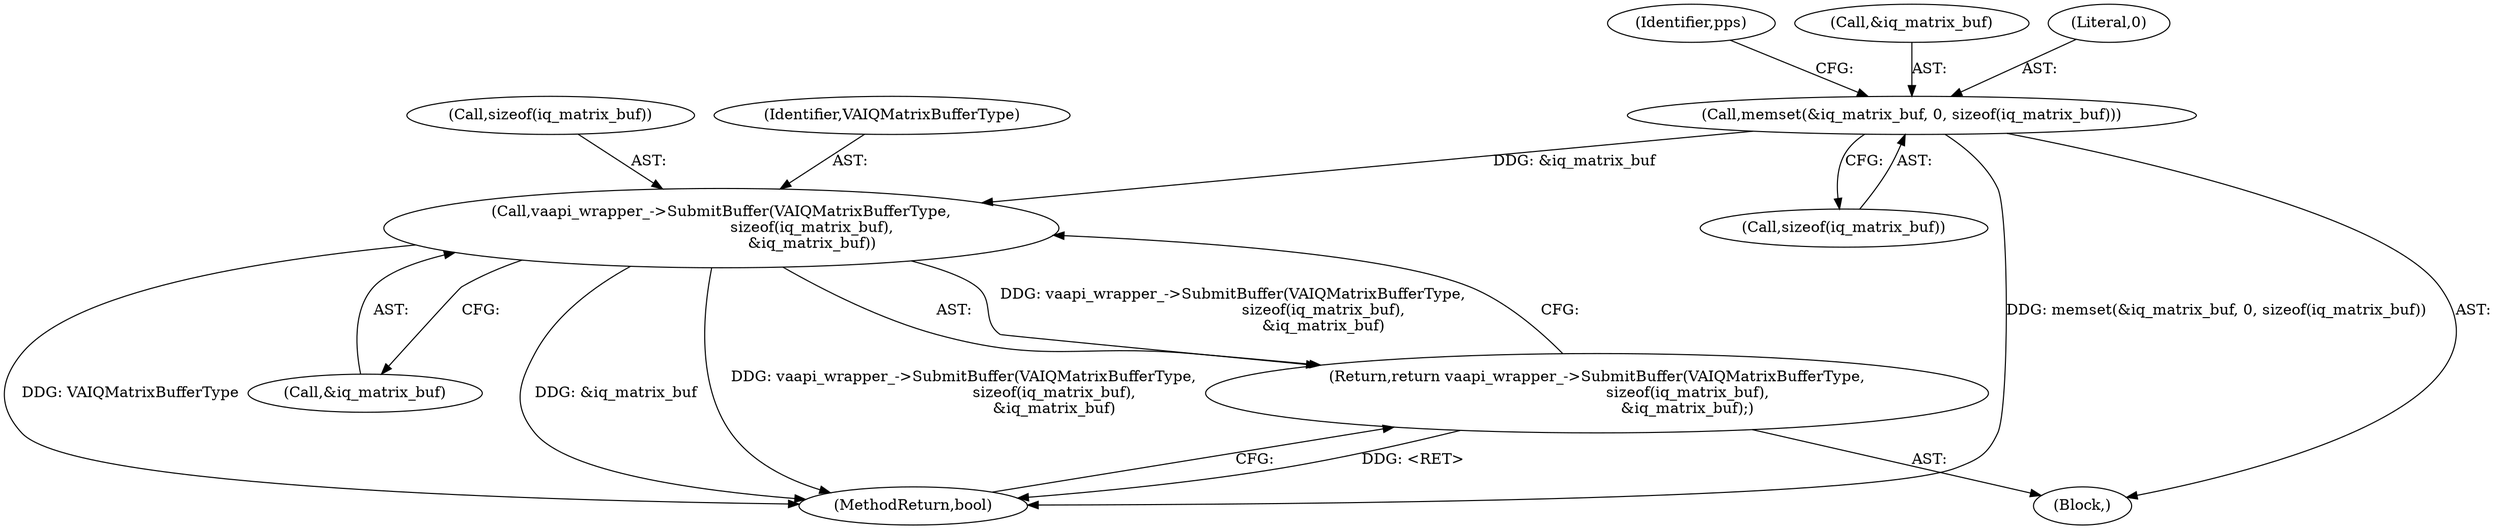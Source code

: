 digraph "0_Chrome_27c68f543e5eba779902447445dfb05ec3f5bf75_4@API" {
"1000276" [label="(Call,memset(&iq_matrix_buf, 0, sizeof(iq_matrix_buf)))"];
"1000434" [label="(Call,vaapi_wrapper_->SubmitBuffer(VAIQMatrixBufferType,\n                                      sizeof(iq_matrix_buf),\n                                      &iq_matrix_buf))"];
"1000433" [label="(Return,return vaapi_wrapper_->SubmitBuffer(VAIQMatrixBufferType,\n                                      sizeof(iq_matrix_buf),\n                                      &iq_matrix_buf);)"];
"1000108" [label="(Block,)"];
"1000433" [label="(Return,return vaapi_wrapper_->SubmitBuffer(VAIQMatrixBufferType,\n                                      sizeof(iq_matrix_buf),\n                                      &iq_matrix_buf);)"];
"1000284" [label="(Identifier,pps)"];
"1000280" [label="(Call,sizeof(iq_matrix_buf))"];
"1000436" [label="(Call,sizeof(iq_matrix_buf))"];
"1000434" [label="(Call,vaapi_wrapper_->SubmitBuffer(VAIQMatrixBufferType,\n                                      sizeof(iq_matrix_buf),\n                                      &iq_matrix_buf))"];
"1000277" [label="(Call,&iq_matrix_buf)"];
"1000276" [label="(Call,memset(&iq_matrix_buf, 0, sizeof(iq_matrix_buf)))"];
"1000440" [label="(MethodReturn,bool)"];
"1000279" [label="(Literal,0)"];
"1000438" [label="(Call,&iq_matrix_buf)"];
"1000435" [label="(Identifier,VAIQMatrixBufferType)"];
"1000276" -> "1000108"  [label="AST: "];
"1000276" -> "1000280"  [label="CFG: "];
"1000277" -> "1000276"  [label="AST: "];
"1000279" -> "1000276"  [label="AST: "];
"1000280" -> "1000276"  [label="AST: "];
"1000284" -> "1000276"  [label="CFG: "];
"1000276" -> "1000440"  [label="DDG: memset(&iq_matrix_buf, 0, sizeof(iq_matrix_buf))"];
"1000276" -> "1000434"  [label="DDG: &iq_matrix_buf"];
"1000434" -> "1000433"  [label="AST: "];
"1000434" -> "1000438"  [label="CFG: "];
"1000435" -> "1000434"  [label="AST: "];
"1000436" -> "1000434"  [label="AST: "];
"1000438" -> "1000434"  [label="AST: "];
"1000433" -> "1000434"  [label="CFG: "];
"1000434" -> "1000440"  [label="DDG: &iq_matrix_buf"];
"1000434" -> "1000440"  [label="DDG: vaapi_wrapper_->SubmitBuffer(VAIQMatrixBufferType,\n                                      sizeof(iq_matrix_buf),\n                                      &iq_matrix_buf)"];
"1000434" -> "1000440"  [label="DDG: VAIQMatrixBufferType"];
"1000434" -> "1000433"  [label="DDG: vaapi_wrapper_->SubmitBuffer(VAIQMatrixBufferType,\n                                      sizeof(iq_matrix_buf),\n                                      &iq_matrix_buf)"];
"1000433" -> "1000108"  [label="AST: "];
"1000440" -> "1000433"  [label="CFG: "];
"1000433" -> "1000440"  [label="DDG: <RET>"];
}
